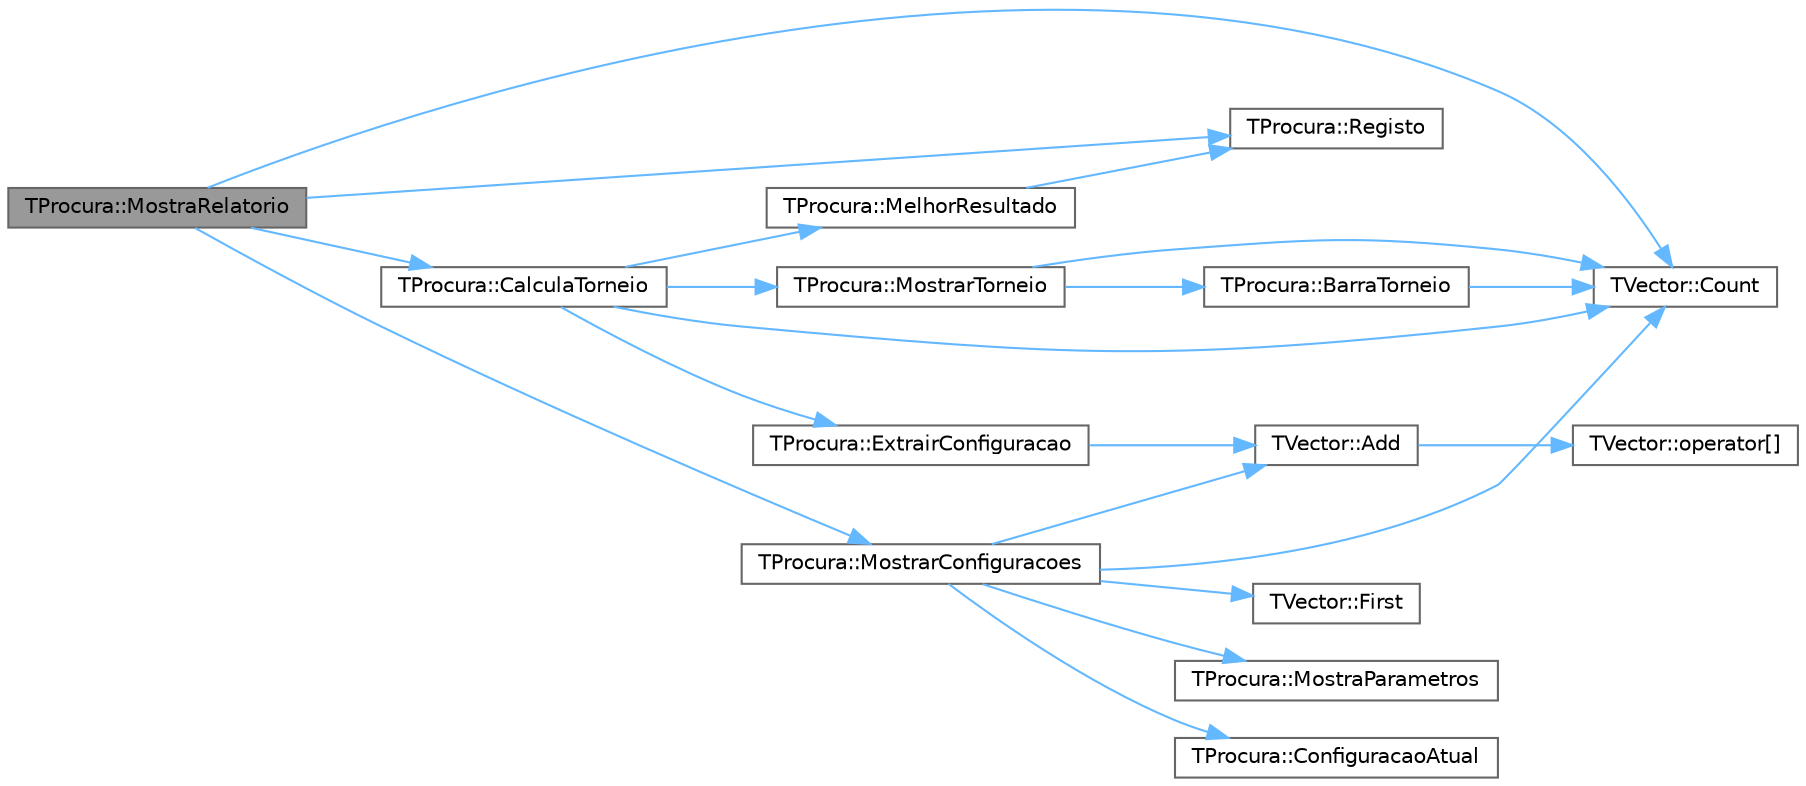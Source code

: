 digraph "TProcura::MostraRelatorio"
{
 // LATEX_PDF_SIZE
  bgcolor="transparent";
  edge [fontname=Helvetica,fontsize=10,labelfontname=Helvetica,labelfontsize=10];
  node [fontname=Helvetica,fontsize=10,shape=box,height=0.2,width=0.4];
  rankdir="LR";
  Node1 [id="Node000001",label="TProcura::MostraRelatorio",height=0.2,width=0.4,color="gray40", fillcolor="grey60", style="filled", fontcolor="black",tooltip=" "];
  Node1 -> Node2 [id="edge20_Node000001_Node000002",color="steelblue1",style="solid",tooltip=" "];
  Node2 [id="Node000002",label="TProcura::CalculaTorneio",height=0.2,width=0.4,color="grey40", fillcolor="white", style="filled",URL="$classTProcura.html#ac1beda871dff742fdb49ae150cda24e3",tooltip=" "];
  Node2 -> Node3 [id="edge21_Node000002_Node000003",color="steelblue1",style="solid",tooltip=" "];
  Node3 [id="Node000003",label="TVector::Count",height=0.2,width=0.4,color="grey40", fillcolor="white", style="filled",URL="$classTVector.html#ac3c744d84543ca6e32859eb7dfccfeef",tooltip=" "];
  Node2 -> Node4 [id="edge22_Node000002_Node000004",color="steelblue1",style="solid",tooltip=" "];
  Node4 [id="Node000004",label="TProcura::ExtrairConfiguracao",height=0.2,width=0.4,color="grey40", fillcolor="white", style="filled",URL="$classTProcura.html#a5482b1df9bee3bc7da96ff11ee905c0f",tooltip=" "];
  Node4 -> Node5 [id="edge23_Node000004_Node000005",color="steelblue1",style="solid",tooltip=" "];
  Node5 [id="Node000005",label="TVector::Add",height=0.2,width=0.4,color="grey40", fillcolor="white", style="filled",URL="$classTVector.html#aa28afdd47b27c5e004fc75b86d6f66a6",tooltip=" "];
  Node5 -> Node6 [id="edge24_Node000005_Node000006",color="steelblue1",style="solid",tooltip=" "];
  Node6 [id="Node000006",label="TVector::operator[]",height=0.2,width=0.4,color="grey40", fillcolor="white", style="filled",URL="$classTVector.html#a372a42fd7c4a94fee43db36d6a339b33",tooltip=" "];
  Node2 -> Node7 [id="edge25_Node000002_Node000007",color="steelblue1",style="solid",tooltip=" "];
  Node7 [id="Node000007",label="TProcura::MelhorResultado",height=0.2,width=0.4,color="grey40", fillcolor="white", style="filled",URL="$classTProcura.html#abd92370cf06d23e878f9426aed34e39c",tooltip=" "];
  Node7 -> Node8 [id="edge26_Node000007_Node000008",color="steelblue1",style="solid",tooltip=" "];
  Node8 [id="Node000008",label="TProcura::Registo",height=0.2,width=0.4,color="grey40", fillcolor="white", style="filled",URL="$classTProcura.html#ab6d1ce659d922b9d30550220e3028129",tooltip=" "];
  Node2 -> Node9 [id="edge27_Node000002_Node000009",color="steelblue1",style="solid",tooltip=" "];
  Node9 [id="Node000009",label="TProcura::MostrarTorneio",height=0.2,width=0.4,color="grey40", fillcolor="white", style="filled",URL="$classTProcura.html#a325f6cfdb9d0ee31cdecc72e738b144a",tooltip=" "];
  Node9 -> Node10 [id="edge28_Node000009_Node000010",color="steelblue1",style="solid",tooltip=" "];
  Node10 [id="Node000010",label="TProcura::BarraTorneio",height=0.2,width=0.4,color="grey40", fillcolor="white", style="filled",URL="$classTProcura.html#a23c3fcc499f1a65d6ef973eb5fc2c094",tooltip=" "];
  Node10 -> Node3 [id="edge29_Node000010_Node000003",color="steelblue1",style="solid",tooltip=" "];
  Node9 -> Node3 [id="edge30_Node000009_Node000003",color="steelblue1",style="solid",tooltip=" "];
  Node1 -> Node3 [id="edge31_Node000001_Node000003",color="steelblue1",style="solid",tooltip=" "];
  Node1 -> Node11 [id="edge32_Node000001_Node000011",color="steelblue1",style="solid",tooltip=" "];
  Node11 [id="Node000011",label="TProcura::MostrarConfiguracoes",height=0.2,width=0.4,color="grey40", fillcolor="white", style="filled",URL="$classTProcura.html#a3332047124784be2fc7af575a5f7f8b5",tooltip=" "];
  Node11 -> Node5 [id="edge33_Node000011_Node000005",color="steelblue1",style="solid",tooltip=" "];
  Node11 -> Node12 [id="edge34_Node000011_Node000012",color="steelblue1",style="solid",tooltip=" "];
  Node12 [id="Node000012",label="TProcura::ConfiguracaoAtual",height=0.2,width=0.4,color="grey40", fillcolor="white", style="filled",URL="$classTProcura.html#ac1d9f06b12765a02290050af15463186",tooltip=" "];
  Node11 -> Node3 [id="edge35_Node000011_Node000003",color="steelblue1",style="solid",tooltip=" "];
  Node11 -> Node13 [id="edge36_Node000011_Node000013",color="steelblue1",style="solid",tooltip=" "];
  Node13 [id="Node000013",label="TVector::First",height=0.2,width=0.4,color="grey40", fillcolor="white", style="filled",URL="$classTVector.html#a05f29646493d42f3c77081b6031d70e5",tooltip=" "];
  Node11 -> Node14 [id="edge37_Node000011_Node000014",color="steelblue1",style="solid",tooltip=" "];
  Node14 [id="Node000014",label="TProcura::MostraParametros",height=0.2,width=0.4,color="grey40", fillcolor="white", style="filled",URL="$classTProcura.html#a6fb8a8658085b349818e46835868c564",tooltip=" "];
  Node1 -> Node8 [id="edge38_Node000001_Node000008",color="steelblue1",style="solid",tooltip=" "];
}
